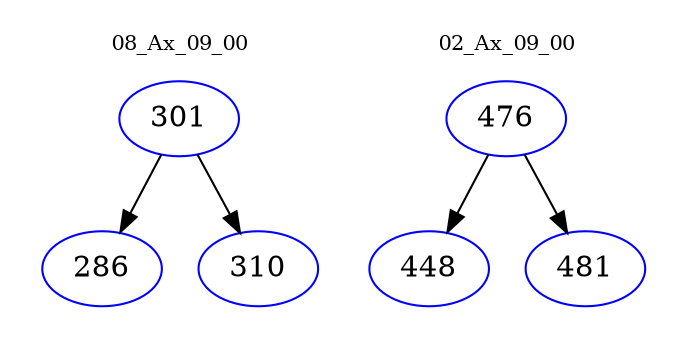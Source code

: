 digraph{
subgraph cluster_0 {
color = white
label = "08_Ax_09_00";
fontsize=10;
T0_301 [label="301", color="blue"]
T0_301 -> T0_286 [color="black"]
T0_286 [label="286", color="blue"]
T0_301 -> T0_310 [color="black"]
T0_310 [label="310", color="blue"]
}
subgraph cluster_1 {
color = white
label = "02_Ax_09_00";
fontsize=10;
T1_476 [label="476", color="blue"]
T1_476 -> T1_448 [color="black"]
T1_448 [label="448", color="blue"]
T1_476 -> T1_481 [color="black"]
T1_481 [label="481", color="blue"]
}
}
